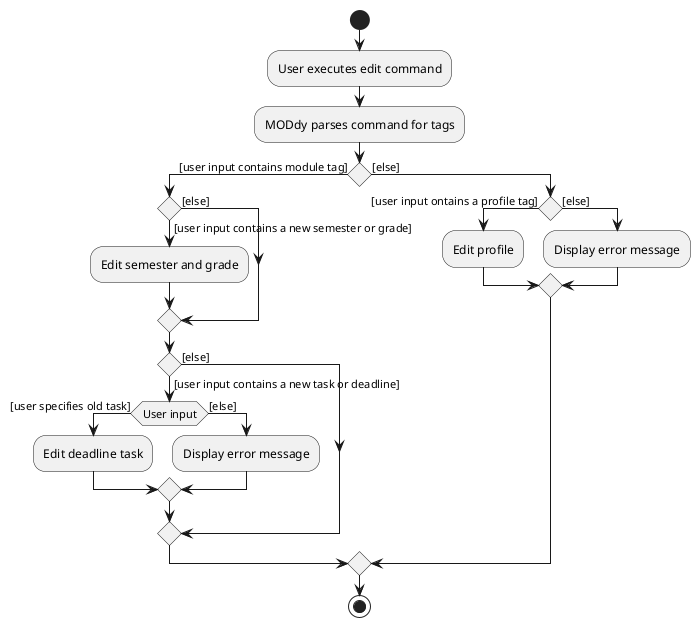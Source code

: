 @startuml
start
:User executes edit command;
:MODdy parses command for tags;
if () then ([user input contains module tag])
  if () then ([user input contains a new semester or grade])
    :Edit semester and grade;
  else ([else])
  endif
  if () then ([user input contains a new task or deadline])
    if (User input) then ([user specifies old task])
      :Edit deadline task;
    else ([else])
      :Display error message;
    endif
  else ([else])
  endif
else ([else])
  if () then ([user input ontains a profile tag])
    :Edit profile;
  else ([else])
    :Display error message;
  endif
endif
stop
@enduml
